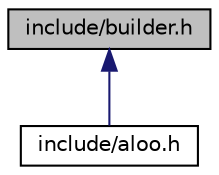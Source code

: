 digraph "include/builder.h"
{
 // LATEX_PDF_SIZE
  edge [fontname="Helvetica",fontsize="10",labelfontname="Helvetica",labelfontsize="10"];
  node [fontname="Helvetica",fontsize="10",shape=record];
  Node1 [label="include/builder.h",height=0.2,width=0.4,color="black", fillcolor="grey75", style="filled", fontcolor="black",tooltip="This file contains UI Builder related functions."];
  Node1 -> Node2 [dir="back",color="midnightblue",fontsize="10",style="solid",fontname="Helvetica"];
  Node2 [label="include/aloo.h",height=0.2,width=0.4,color="black", fillcolor="white", style="filled",URL="$aloo_8h.html",tooltip="Aloo Project Main file It conatins all the header files."];
}
